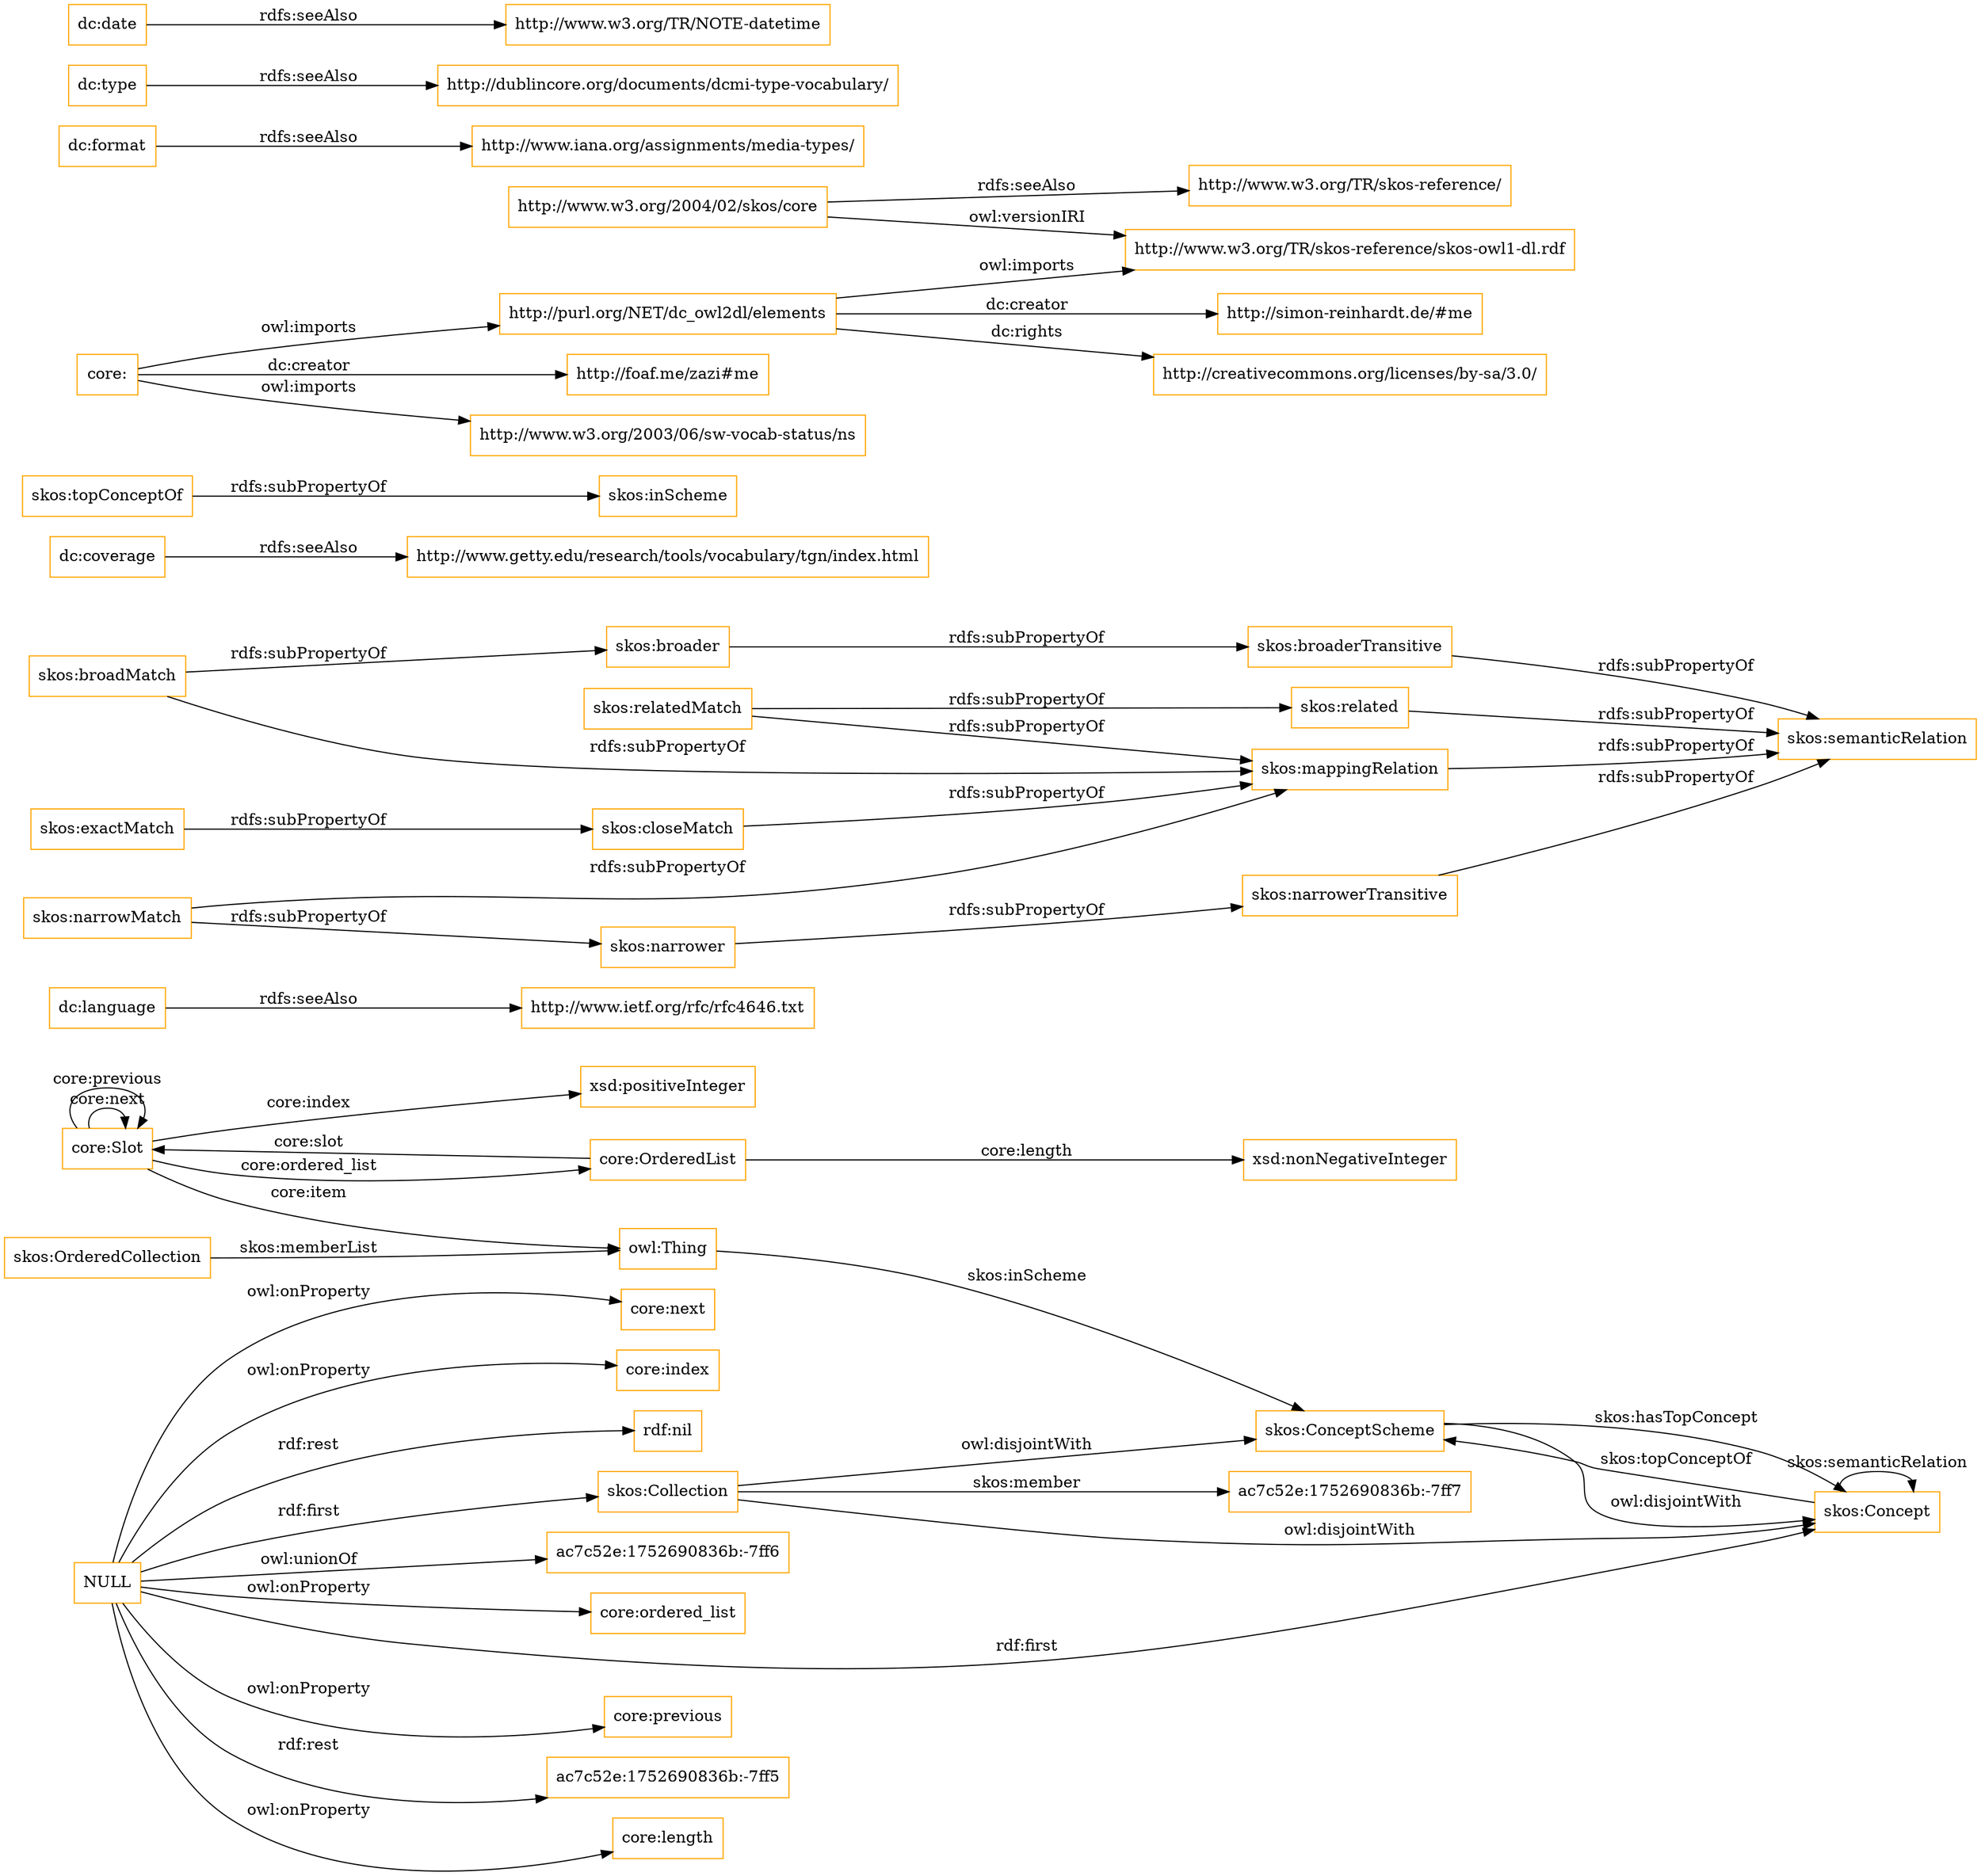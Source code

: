 digraph ar2dtool_diagram { 
rankdir=LR;
size="1501"
node [shape = rectangle, color="orange"]; "core:Slot" "core:OrderedList" "ac7c52e:1752690836b:-7ff7" "skos:OrderedCollection" "skos:Collection" "skos:ConceptScheme" "skos:Concept" ; /*classes style*/
	"dc:language" -> "http://www.ietf.org/rfc/rfc4646.txt" [ label = "rdfs:seeAlso" ];
	"NULL" -> "core:previous" [ label = "owl:onProperty" ];
	"NULL" -> "ac7c52e:1752690836b:-7ff5" [ label = "rdf:rest" ];
	"NULL" -> "core:length" [ label = "owl:onProperty" ];
	"NULL" -> "skos:Concept" [ label = "rdf:first" ];
	"NULL" -> "core:next" [ label = "owl:onProperty" ];
	"NULL" -> "core:index" [ label = "owl:onProperty" ];
	"NULL" -> "rdf:nil" [ label = "rdf:rest" ];
	"NULL" -> "ac7c52e:1752690836b:-7ff6" [ label = "owl:unionOf" ];
	"NULL" -> "core:ordered_list" [ label = "owl:onProperty" ];
	"NULL" -> "skos:Collection" [ label = "rdf:first" ];
	"skos:closeMatch" -> "skos:mappingRelation" [ label = "rdfs:subPropertyOf" ];
	"dc:coverage" -> "http://www.getty.edu/research/tools/vocabulary/tgn/index.html" [ label = "rdfs:seeAlso" ];
	"skos:relatedMatch" -> "skos:related" [ label = "rdfs:subPropertyOf" ];
	"skos:relatedMatch" -> "skos:mappingRelation" [ label = "rdfs:subPropertyOf" ];
	"skos:ConceptScheme" -> "skos:Concept" [ label = "owl:disjointWith" ];
	"skos:related" -> "skos:semanticRelation" [ label = "rdfs:subPropertyOf" ];
	"skos:topConceptOf" -> "skos:inScheme" [ label = "rdfs:subPropertyOf" ];
	"skos:broadMatch" -> "skos:broader" [ label = "rdfs:subPropertyOf" ];
	"skos:broadMatch" -> "skos:mappingRelation" [ label = "rdfs:subPropertyOf" ];
	"http://purl.org/NET/dc_owl2dl/elements" -> "http://www.w3.org/TR/skos-reference/skos-owl1-dl.rdf" [ label = "owl:imports" ];
	"http://purl.org/NET/dc_owl2dl/elements" -> "http://creativecommons.org/licenses/by-sa/3.0/" [ label = "dc:rights" ];
	"http://purl.org/NET/dc_owl2dl/elements" -> "http://simon-reinhardt.de/#me" [ label = "dc:creator" ];
	"skos:exactMatch" -> "skos:closeMatch" [ label = "rdfs:subPropertyOf" ];
	"dc:format" -> "http://www.iana.org/assignments/media-types/" [ label = "rdfs:seeAlso" ];
	"core:" -> "http://foaf.me/zazi#me" [ label = "dc:creator" ];
	"core:" -> "http://www.w3.org/2003/06/sw-vocab-status/ns" [ label = "owl:imports" ];
	"core:" -> "http://purl.org/NET/dc_owl2dl/elements" [ label = "owl:imports" ];
	"skos:broaderTransitive" -> "skos:semanticRelation" [ label = "rdfs:subPropertyOf" ];
	"skos:mappingRelation" -> "skos:semanticRelation" [ label = "rdfs:subPropertyOf" ];
	"skos:broader" -> "skos:broaderTransitive" [ label = "rdfs:subPropertyOf" ];
	"dc:type" -> "http://dublincore.org/documents/dcmi-type-vocabulary/" [ label = "rdfs:seeAlso" ];
	"http://www.w3.org/2004/02/skos/core" -> "http://www.w3.org/TR/skos-reference/skos-owl1-dl.rdf" [ label = "owl:versionIRI" ];
	"http://www.w3.org/2004/02/skos/core" -> "http://www.w3.org/TR/skos-reference/" [ label = "rdfs:seeAlso" ];
	"skos:Collection" -> "skos:ConceptScheme" [ label = "owl:disjointWith" ];
	"skos:Collection" -> "skos:Concept" [ label = "owl:disjointWith" ];
	"skos:narrowMatch" -> "skos:narrower" [ label = "rdfs:subPropertyOf" ];
	"skos:narrowMatch" -> "skos:mappingRelation" [ label = "rdfs:subPropertyOf" ];
	"skos:narrower" -> "skos:narrowerTransitive" [ label = "rdfs:subPropertyOf" ];
	"dc:date" -> "http://www.w3.org/TR/NOTE-datetime" [ label = "rdfs:seeAlso" ];
	"skos:narrowerTransitive" -> "skos:semanticRelation" [ label = "rdfs:subPropertyOf" ];
	"core:Slot" -> "xsd:positiveInteger" [ label = "core:index" ];
	"skos:Concept" -> "skos:ConceptScheme" [ label = "skos:topConceptOf" ];
	"core:Slot" -> "owl:Thing" [ label = "core:item" ];
	"core:OrderedList" -> "xsd:nonNegativeInteger" [ label = "core:length" ];
	"core:OrderedList" -> "core:Slot" [ label = "core:slot" ];
	"skos:Collection" -> "ac7c52e:1752690836b:-7ff7" [ label = "skos:member" ];
	"core:Slot" -> "core:Slot" [ label = "core:next" ];
	"skos:ConceptScheme" -> "skos:Concept" [ label = "skos:hasTopConcept" ];
	"owl:Thing" -> "skos:ConceptScheme" [ label = "skos:inScheme" ];
	"core:Slot" -> "core:Slot" [ label = "core:previous" ];
	"skos:OrderedCollection" -> "owl:Thing" [ label = "skos:memberList" ];
	"skos:Concept" -> "skos:Concept" [ label = "skos:semanticRelation" ];
	"core:Slot" -> "core:OrderedList" [ label = "core:ordered_list" ];

}
